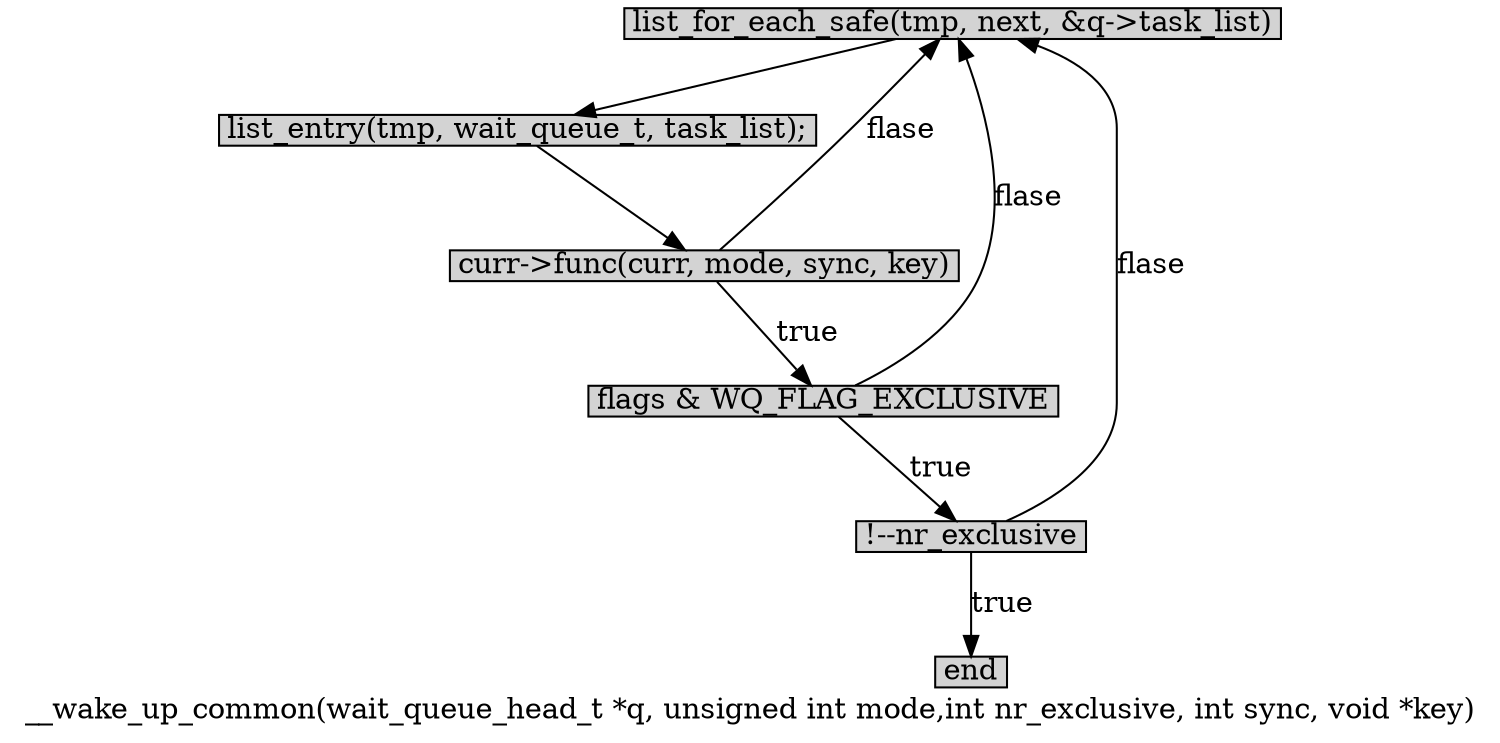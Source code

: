 digraph __wake_up_common{
        label="__wake_up_common(wait_queue_head_t *q, unsigned int mode,int nr_exclusive, int sync, void *key)";
        size="10,18";
        ratio=filled;
        
		node[style=filled, shape = box, margin="0.05,0.005",height="0.1",width="0.1"];

		
		list_for_each_safe[label="list_for_each_safe(tmp, next, &q->task_list)"];
		list_entry[label="list_entry(tmp, wait_queue_t, task_list);"];
		wake_up_success[label="curr->func(curr, mode, sync, key)"];
		flags_WQ_FLAG_EXCLUSIVE[label="flags & WQ_FLAG_EXCLUSIVE"];
		nr[label="!--nr_exclusive"];

		list_for_each_safe -> list_entry;
		list_entry -> wake_up_success;
		wake_up_success -> flags_WQ_FLAG_EXCLUSIVE[label="true"];
		wake_up_success -> list_for_each_safe[label="flase"];
		flags_WQ_FLAG_EXCLUSIVE -> nr[label="true"];
		flags_WQ_FLAG_EXCLUSIVE -> list_for_each_safe[label="flase"];
		nr -> end[label="true"];
		nr -> list_for_each_safe[label="flase"];
}
